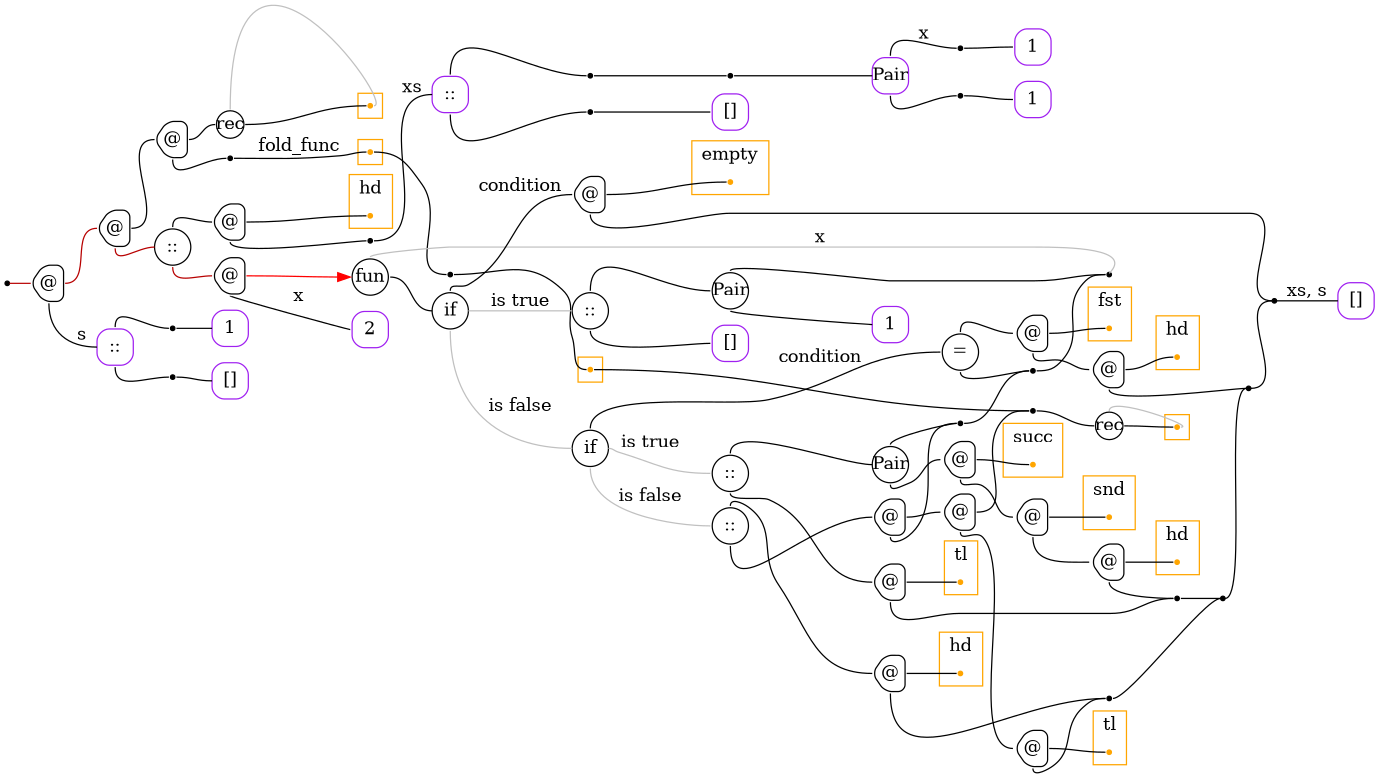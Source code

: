 digraph G {
  rankdir=LR;
  edge[arrowhead=none,arrowtail=none];
  node[fixedsize=true,shape=circle]
  size="9.201041666666667,5.219270833333334";
  labeldistance=0;
  nodesep=.175;
  ranksep=.175;

 nd1[shape=point];
   nd15[label="1",tooltip="nd15-ConstGraph",style=rounded,orientation=90,shape=square,width=.4,height=.4,color="purple"];
   nd21[label="2",tooltip="nd21-ConstGraph",style=rounded,orientation=90,shape=square,width=.4,height=.4,color="purple"];
   nd27[label="1",tooltip="nd27-ConstGraph",style=rounded,orientation=90,shape=square,width=.4,height=.4,color="purple"];
   nd32[label="[]",tooltip="nd32-ConstEmptyGraph",style=rounded,orientation=90,shape=square,width=.4,height=.4,color="purple"];
 subgraph cluster_nd174 {
   graph[style=fill,color="orange"];
   ndcluster_nd174[tooltip="nd174",orientation=90,shape=point,color="orange"];
 };
   nd592[label="1",tooltip="nd592-ConstGraph",style=rounded,orientation=90,shape=square,width=.4,height=.4,color="purple"];
   nd596[label="[]",tooltip="nd596-ConstEmptyGraph",style=rounded,orientation=90,shape=square,width=.4,height=.4,color="purple"];
   nd686[label="Pair",tooltip="nd686-ConstPairGraph",style=rounded,orientation=90,shape=square,width=.4,height=.4,color="purple"];
   nd692[label="::",tooltip="nd692-ConstListGraph",style=rounded,orientation=90,shape=square,width=.4,height=.4,color="purple"];
 nd696[label="rec",tooltip="nd696-RecurGraph",style=rounded,width=.3,height=.3,color="#000000"];
   subgraph cluster_nd700 {
     graph[style=fill,color="orange"];
     ndcluster_nd700[tooltip="nd700",orientation=90,shape=point,color="orange"];
   };
 nd506[label="@",tooltip="nd506-AppGraph",style=rounded,orientation=90,shape=house,width=.4,height=.4,color="#000000"];
 nd507[label="@",tooltip="nd507-AppGraph",style=rounded,orientation=90,shape=house,width=.4,height=.4,color="#000000"];
 nd508[label="@",tooltip="nd508-AppGraph",style=rounded,orientation=90,shape=house,width=.4,height=.4,color="#000000"];
 nd522[label=" ",tooltip="nd522-ContractGraph",style=rounded,orientation=90,shape=point];
   nd777[label="::",tooltip="nd777-ConstListGraph",style=rounded,orientation=90,shape=square,width=.4,height=.4,color="purple"];
 nd780[label=" ",tooltip="nd780-ContractGraph",style=rounded,orientation=90,shape=point];
 nd781[label=" ",tooltip="nd781-ContractGraph",style=rounded,orientation=90,shape=point];
 nd885[label=" ",tooltip="nd885-ContractGraph",style=rounded,orientation=90,shape=point];
 nd856[label="::",tooltip="nd856-BinOpGraph",style=rounded,width=.4,height=.4,color="#000000"];
 nd857[label="@",tooltip="nd857-AppGraph",style=rounded,orientation=90,shape=house,width=.4,height=.4,color="#000000"];
 subgraph cluster_nd860 {
   graph[style=fill,color="orange",label="hd"];
   ndcluster_nd860[tooltip="nd860",orientation=90,shape=point,color="orange"];
 };
 nd864[label="@",tooltip="nd864-AppGraph",style=rounded,orientation=90,shape=house,width=.4,height=.4,color="#000000"];
 nd875[label=" ",tooltip="nd875-ContractGraph",style=rounded,orientation=90,shape=point];
 nd909[label=" ",tooltip="nd909-ContractGraph",style=rounded,orientation=90,shape=point];
 nd918[label=" ",tooltip="nd918-ContractGraph",style=rounded,orientation=90,shape=point];
 nd919[label=" ",tooltip="nd919-ContractGraph",style=rounded,orientation=90,shape=point];
 nd938[label=" ",tooltip="nd938-ContractGraph",style=rounded,orientation=90,shape=point];
 nd939[label=" ",tooltip="nd939-ContractGraph",style=rounded,orientation=90,shape=point];
   nd944[label="[]",tooltip="nd944-ConstEmptyGraph",style=rounded,orientation=90,shape=square,width=.4,height=.4,color="purple"];
 subgraph cluster_nd383 {
   graph[style=fill,color="orange"];
   ndcluster_nd383[tooltip="nd383",orientation=90,shape=point,color="orange"];
 };
 nd946[label="rec",tooltip="nd946-RecurGraph",style=rounded,width=.3,height=.3,color="#000000"];
   subgraph cluster_nd950 {
     graph[style=fill,color="orange"];
     ndcluster_nd950[tooltip="nd950",orientation=90,shape=point,color="orange"];
   };
 nd1152[label=" ",tooltip="nd1152-ContractGraph",style=rounded,orientation=90,shape=point];
 nd1057[label="fun",tooltip="nd1057-AbsGraph",style=rounded,width=.4,height=.4,color="#000000"];
 nd1058[label="if",tooltip="nd1058-IfGraph",style=rounded,width=.4,height=.4,color="#000000"];
 nd1059[label="@",tooltip="nd1059-AppGraph",style=rounded,orientation=90,shape=house,width=.4,height=.4,color="#000000"];
 subgraph cluster_nd1062 {
   graph[style=fill,color="orange",label="empty"];
   ndcluster_nd1062[tooltip="nd1062",orientation=90,shape=point,color="orange"];
 };
 nd1066[label="::",tooltip="nd1066-BinOpGraph",style=rounded,width=.4,height=.4,color="#000000"];
 nd1067[label="Pair",tooltip="nd1067-BinOpGraph",style=rounded,width=.4,height=.4,color="#000000"];
   nd1071[label="1",tooltip="nd1071-ConstGraph",style=rounded,orientation=90,shape=square,width=.4,height=.4,color="purple"];
   nd1075[label="[]",tooltip="nd1075-ConstEmptyGraph",style=rounded,orientation=90,shape=square,width=.4,height=.4,color="purple"];
 nd1076[label="if",tooltip="nd1076-IfGraph",style=rounded,width=.4,height=.4,color="#000000"];
 nd1077[label="=",tooltip="nd1077-BinOpGraph",style=rounded,width=.4,height=.4,color="#000000"];
 nd1078[label="@",tooltip="nd1078-AppGraph",style=rounded,orientation=90,shape=house,width=.4,height=.4,color="#000000"];
 subgraph cluster_nd1081 {
   graph[style=fill,color="orange",label="fst"];
   ndcluster_nd1081[tooltip="nd1081",orientation=90,shape=point,color="orange"];
 };
 nd1085[label="@",tooltip="nd1085-AppGraph",style=rounded,orientation=90,shape=house,width=.4,height=.4,color="#000000"];
 subgraph cluster_nd1088 {
   graph[style=fill,color="orange",label="hd"];
   ndcluster_nd1088[tooltip="nd1088",orientation=90,shape=point,color="orange"];
 };
 nd1092[label="::",tooltip="nd1092-BinOpGraph",style=rounded,width=.4,height=.4,color="#000000"];
 nd1093[label="Pair",tooltip="nd1093-BinOpGraph",style=rounded,width=.4,height=.4,color="#000000"];
 nd1094[label="@",tooltip="nd1094-AppGraph",style=rounded,orientation=90,shape=house,width=.4,height=.4,color="#000000"];
 subgraph cluster_nd1097 {
   graph[style=fill,color="orange",label="succ"];
   ndcluster_nd1097[tooltip="nd1097",orientation=90,shape=point,color="orange"];
 };
 nd1101[label="@",tooltip="nd1101-AppGraph",style=rounded,orientation=90,shape=house,width=.4,height=.4,color="#000000"];
 subgraph cluster_nd1104 {
   graph[style=fill,color="orange",label="snd"];
   ndcluster_nd1104[tooltip="nd1104",orientation=90,shape=point,color="orange"];
 };
 nd1108[label="@",tooltip="nd1108-AppGraph",style=rounded,orientation=90,shape=house,width=.4,height=.4,color="#000000"];
 subgraph cluster_nd1111 {
   graph[style=fill,color="orange",label="hd"];
   ndcluster_nd1111[tooltip="nd1111",orientation=90,shape=point,color="orange"];
 };
 nd1115[label="@",tooltip="nd1115-AppGraph",style=rounded,orientation=90,shape=house,width=.4,height=.4,color="#000000"];
 subgraph cluster_nd1118 {
   graph[style=fill,color="orange",label="tl"];
   ndcluster_nd1118[tooltip="nd1118",orientation=90,shape=point,color="orange"];
 };
 nd1122[label=" ",tooltip="nd1122-ContractGraph",style=rounded,orientation=90,shape=point];
 nd1123[label="::",tooltip="nd1123-BinOpGraph",style=rounded,width=.4,height=.4,color="#000000"];
 nd1124[label="@",tooltip="nd1124-AppGraph",style=rounded,orientation=90,shape=house,width=.4,height=.4,color="#000000"];
 subgraph cluster_nd1127 {
   graph[style=fill,color="orange",label="hd"];
   ndcluster_nd1127[tooltip="nd1127",orientation=90,shape=point,color="orange"];
 };
 nd1131[label="@",tooltip="nd1131-AppGraph",style=rounded,orientation=90,shape=house,width=.4,height=.4,color="#000000"];
 nd1132[label="@",tooltip="nd1132-AppGraph",style=rounded,orientation=90,shape=house,width=.4,height=.4,color="#000000"];
 nd1134[label="@",tooltip="nd1134-AppGraph",style=rounded,orientation=90,shape=house,width=.4,height=.4,color="#000000"];
 subgraph cluster_nd1137 {
   graph[style=fill,color="orange",label="tl"];
   ndcluster_nd1137[tooltip="nd1137",orientation=90,shape=point,color="orange"];
 };
 nd1142[label=" ",tooltip="nd1142-ContractGraph",style=rounded,orientation=90,shape=point];
 nd1143[label=" ",tooltip="nd1143-ContractGraph",style=rounded,orientation=90,shape=point];
 nd1144[label=" ",tooltip="nd1144-ContractGraph",style=rounded,orientation=90,shape=point];
 nd1145[label=" ",tooltip="nd1145-ContractGraph",style=rounded,orientation=90,shape=point];
 nd1146[label=" ",tooltip="nd1146-ContractGraph",style=rounded,orientation=90,shape=point];
 nd1147[label=" ",tooltip="nd1147-ContractGraph",style=rounded,orientation=90,shape=point];
 nd1148[label=" ",tooltip="nd1148-ContractGraph",style=rounded,orientation=90,shape=point];

  ndcluster_nd174->nd885[tailport=e,headport=w];
  nd780->nd27[tailport=e,headport=w];
  nd781->nd32[tailport=e,headport=w];
  ndcluster_nd383->nd1152[tailport=e,headport=w];
  nd885->ndcluster_nd383[tailport=e,headport=w];
  nd1152->nd946[tailport=e,headport=w,color=black,arrowhead=none,arrowtail=none];
  nd506->nd777[label="s",tailport=s,headport=w];
  nd508->nd696[tailport=e,headport=w,color=black,arrowhead=none,arrowtail=none];
  nd507->nd508[tailport=e,headport=w];
  nd508->nd522[tailport=s,headport=w];
  nd506->nd507[tailport=e,headport=w,color="#b70000",arrowhead=none,arrowtail=none];
  nd1->nd506[label="",tailport=e,headport=w,color="#b70000",arrowhead=none,arrowtail=none];
  nd522->ndcluster_nd174[label="fold_func",tailport=e,headport=w];
  nd686->nd919[tailport=s,headport=w];
  nd692->nd938[tailport=n,headport=w];
  nd692->nd939[tailport=s,headport=w];
  nd686->nd918[label="x",tailport=n,headport=w];
  nd918->nd15[tailport=e,headport=w];
  nd919->nd592[tailport=e,headport=w];
  nd909->nd686[tailport=e,headport=w];
  nd939->nd596[tailport=e,headport=w];
  nd696->ndcluster_nd700[dir=back,headport=e,tailport=n,color=grey,arrowhead=none,arrowtail=none];
  nd696->ndcluster_nd700[tailport=e,headport=w];
  nd777->nd780[tailport=n,headport=w];
  nd777->nd781[tailport=s,headport=w];
  nd857->ndcluster_nd860[tailport=e,headport=w];
  nd864->nd1057[tailport=e,headport=w,color=red,arrowhead=normal];
  nd856->nd857[tailport=n,headport=w];
  nd856->nd864[tailport=s,headport=w,color="#b70000",arrowhead=none,arrowtail=none];
  nd857->nd875[tailport=s,headport=w];
  nd507->nd856[label="",tailport=s,headport=w,color="#b70000",arrowhead=none,arrowtail=none];
  nd864->nd21[label="x",tailport=s,headport=w];
  nd875->nd692[label="xs",tailport=e,headport=w];
  nd938->nd909[tailport=e,headport=w];
  nd946->ndcluster_nd950[dir=back,headport=e,tailport=n,color=grey,arrowhead=none,arrowtail=none];
  nd946->ndcluster_nd950[tailport=e,headport=w];
  nd1059->ndcluster_nd1062[tailport=e,headport=w];
  nd1067->nd1071[tailport=s,headport=w];
  nd1066->nd1067[tailport=n,headport=w];
  nd1066->nd1075[tailport=s,headport=w];
  nd1085->ndcluster_nd1088[tailport=e,headport=w];
  nd1078->ndcluster_nd1081[tailport=e,headport=w];
  nd1078->nd1085[tailport=s,headport=w];
  nd1077->nd1078[tailport=n,headport=w];
  nd1108->ndcluster_nd1111[tailport=e,headport=w];
  nd1101->ndcluster_nd1104[tailport=e,headport=w];
  nd1101->nd1108[tailport=s,headport=w];
  nd1094->ndcluster_nd1097[tailport=e,headport=w];
  nd1094->nd1101[tailport=s,headport=w];
  nd1093->nd1094[tailport=s,headport=w];
  nd1115->ndcluster_nd1118[tailport=e,headport=w];
  nd1092->nd1093[tailport=n,headport=w];
  nd1092->nd1115[tailport=s,headport=w];
  nd1115->nd1122[tailport=s,headport=w];
  nd1108->nd1122[tailport=s,headport=w];
  nd1124->ndcluster_nd1127[tailport=e,headport=w];
  nd1134->ndcluster_nd1137[tailport=e,headport=w];
  nd1132->nd1152[tailport=e,headport=w];
  nd1132->nd1134[tailport=s,headport=w];
  nd1131->nd1132[tailport=e,headport=w];
  nd1123->nd1124[tailport=n,headport=w];
  nd1123->nd1131[tailport=s,headport=w];
  nd1134->nd1142[tailport=s,headport=w];
  nd1124->nd1142[tailport=s,headport=w];
  nd1076->nd1077[label="condition",tailport=n,headport=w];
  nd1076->nd1092[label="is true",tailport=e,headport=w,color=grey,arrowhead=none,arrowtail=none];
  nd1076->nd1123[label="is false",tailport=s,headport=w,color=grey,arrowhead=none,arrowtail=none];
  nd1131->nd1143[tailport=s,headport=w];
  nd1093->nd1143[tailport=n,headport=w];
  nd1142->nd1144[tailport=e,headport=w];
  nd1122->nd1144[tailport=e,headport=w];
  nd1077->nd1145[tailport=s,headport=w];
  nd1143->nd1145[tailport=e,headport=w];
  nd1085->nd1146[tailport=s,headport=w];
  nd1144->nd1146[tailport=e,headport=w];
  nd1058->nd1059[label="condition",tailport=n,headport=w];
  nd1058->nd1066[label="is true",tailport=e,headport=w,color=grey,arrowhead=none,arrowtail=none];
  nd1058->nd1076[label="is false",tailport=s,headport=w,color=grey,arrowhead=none,arrowtail=none];
  nd1145->nd1147[tailport=e,headport=w];
  nd1067->nd1147[tailport=n,headport=w];
  nd1059->nd1148[tailport=s,headport=w];
  nd1146->nd1148[tailport=e,headport=w];
  nd1057->nd1058[tailport=e,headport=w];
  nd1057->nd1147[dir=back,label="x",headport=ne,tailport=n,color=grey,arrowhead=none,arrowtail=none];
  nd1148->nd944[label="xs, s",tailport=e,headport=w];
}